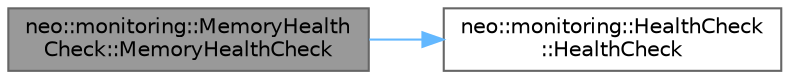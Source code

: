 digraph "neo::monitoring::MemoryHealthCheck::MemoryHealthCheck"
{
 // LATEX_PDF_SIZE
  bgcolor="transparent";
  edge [fontname=Helvetica,fontsize=10,labelfontname=Helvetica,labelfontsize=10];
  node [fontname=Helvetica,fontsize=10,shape=box,height=0.2,width=0.4];
  rankdir="LR";
  Node1 [id="Node000001",label="neo::monitoring::MemoryHealth\lCheck::MemoryHealthCheck",height=0.2,width=0.4,color="gray40", fillcolor="grey60", style="filled", fontcolor="black",tooltip=" "];
  Node1 -> Node2 [id="edge1_Node000001_Node000002",color="steelblue1",style="solid",tooltip=" "];
  Node2 [id="Node000002",label="neo::monitoring::HealthCheck\l::HealthCheck",height=0.2,width=0.4,color="grey40", fillcolor="white", style="filled",URL="$classneo_1_1monitoring_1_1_health_check.html#afbf1da7d3f3e4b31c1e96fd4d04b87c5",tooltip=" "];
}
